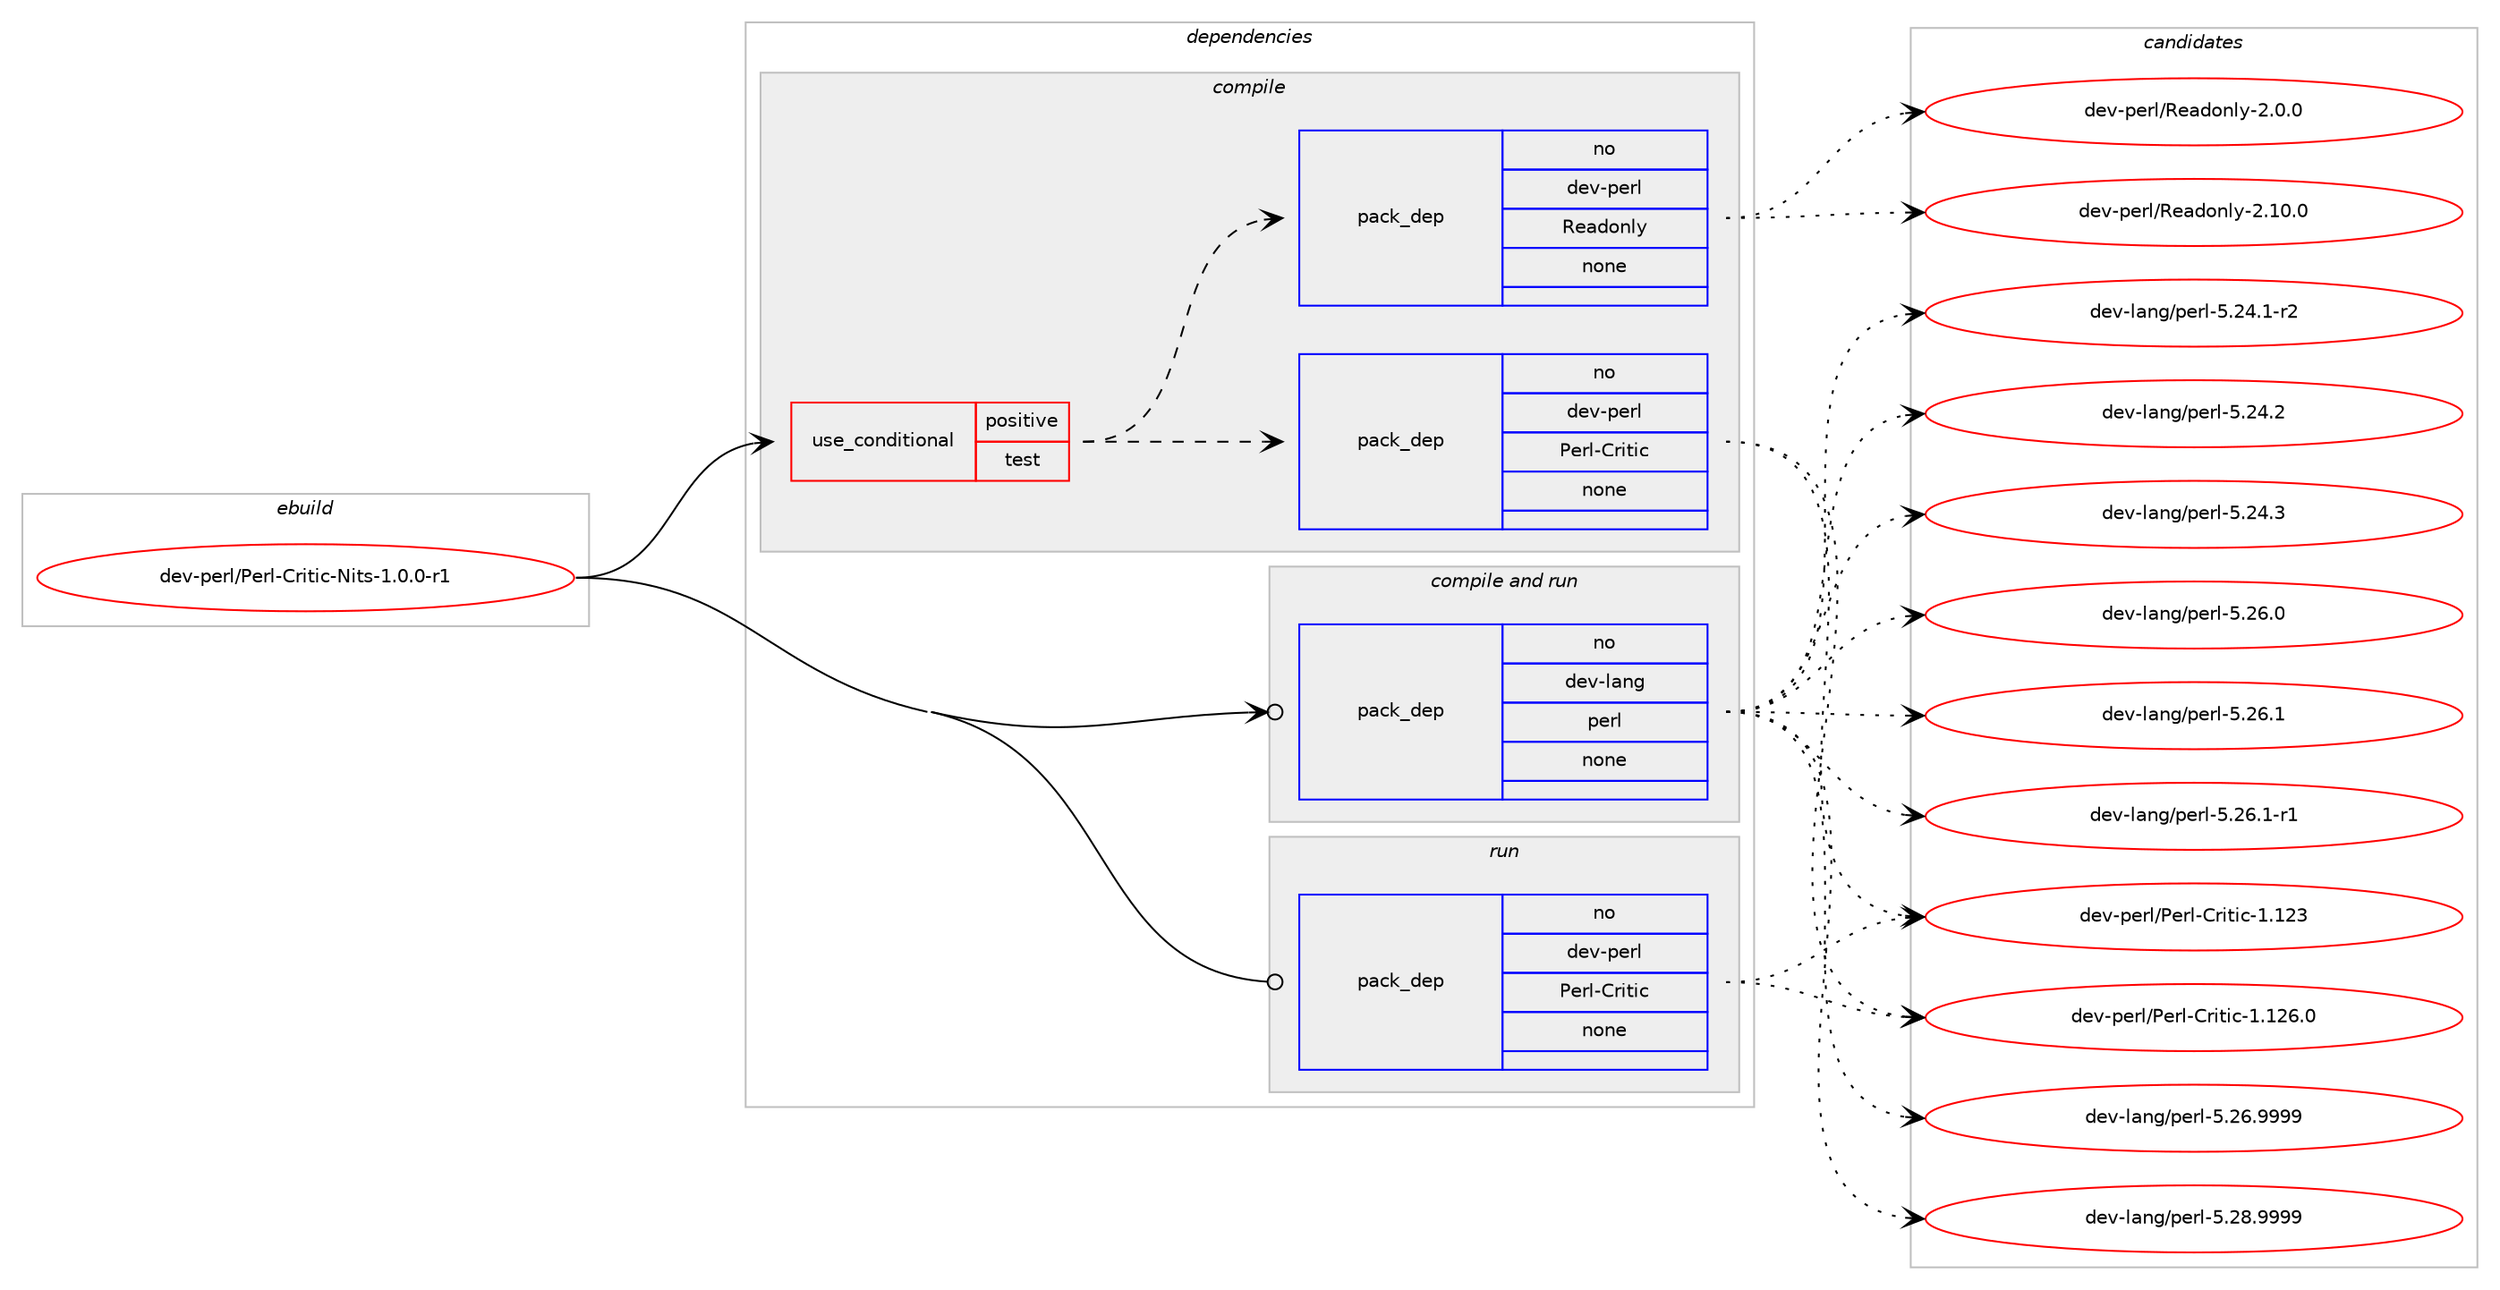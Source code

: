 digraph prolog {

# *************
# Graph options
# *************

newrank=true;
concentrate=true;
compound=true;
graph [rankdir=LR,fontname=Helvetica,fontsize=10,ranksep=1.5];#, ranksep=2.5, nodesep=0.2];
edge  [arrowhead=vee];
node  [fontname=Helvetica,fontsize=10];

# **********
# The ebuild
# **********

subgraph cluster_leftcol {
color=gray;
rank=same;
label=<<i>ebuild</i>>;
id [label="dev-perl/Perl-Critic-Nits-1.0.0-r1", color=red, width=4, href="../dev-perl/Perl-Critic-Nits-1.0.0-r1.svg"];
}

# ****************
# The dependencies
# ****************

subgraph cluster_midcol {
color=gray;
label=<<i>dependencies</i>>;
subgraph cluster_compile {
fillcolor="#eeeeee";
style=filled;
label=<<i>compile</i>>;
subgraph cond27891 {
dependency137499 [label=<<TABLE BORDER="0" CELLBORDER="1" CELLSPACING="0" CELLPADDING="4"><TR><TD ROWSPAN="3" CELLPADDING="10">use_conditional</TD></TR><TR><TD>positive</TD></TR><TR><TD>test</TD></TR></TABLE>>, shape=none, color=red];
subgraph pack105915 {
dependency137500 [label=<<TABLE BORDER="0" CELLBORDER="1" CELLSPACING="0" CELLPADDING="4" WIDTH="220"><TR><TD ROWSPAN="6" CELLPADDING="30">pack_dep</TD></TR><TR><TD WIDTH="110">no</TD></TR><TR><TD>dev-perl</TD></TR><TR><TD>Perl-Critic</TD></TR><TR><TD>none</TD></TR><TR><TD></TD></TR></TABLE>>, shape=none, color=blue];
}
dependency137499:e -> dependency137500:w [weight=20,style="dashed",arrowhead="vee"];
subgraph pack105916 {
dependency137501 [label=<<TABLE BORDER="0" CELLBORDER="1" CELLSPACING="0" CELLPADDING="4" WIDTH="220"><TR><TD ROWSPAN="6" CELLPADDING="30">pack_dep</TD></TR><TR><TD WIDTH="110">no</TD></TR><TR><TD>dev-perl</TD></TR><TR><TD>Readonly</TD></TR><TR><TD>none</TD></TR><TR><TD></TD></TR></TABLE>>, shape=none, color=blue];
}
dependency137499:e -> dependency137501:w [weight=20,style="dashed",arrowhead="vee"];
}
id:e -> dependency137499:w [weight=20,style="solid",arrowhead="vee"];
}
subgraph cluster_compileandrun {
fillcolor="#eeeeee";
style=filled;
label=<<i>compile and run</i>>;
subgraph pack105917 {
dependency137502 [label=<<TABLE BORDER="0" CELLBORDER="1" CELLSPACING="0" CELLPADDING="4" WIDTH="220"><TR><TD ROWSPAN="6" CELLPADDING="30">pack_dep</TD></TR><TR><TD WIDTH="110">no</TD></TR><TR><TD>dev-lang</TD></TR><TR><TD>perl</TD></TR><TR><TD>none</TD></TR><TR><TD></TD></TR></TABLE>>, shape=none, color=blue];
}
id:e -> dependency137502:w [weight=20,style="solid",arrowhead="odotvee"];
}
subgraph cluster_run {
fillcolor="#eeeeee";
style=filled;
label=<<i>run</i>>;
subgraph pack105918 {
dependency137503 [label=<<TABLE BORDER="0" CELLBORDER="1" CELLSPACING="0" CELLPADDING="4" WIDTH="220"><TR><TD ROWSPAN="6" CELLPADDING="30">pack_dep</TD></TR><TR><TD WIDTH="110">no</TD></TR><TR><TD>dev-perl</TD></TR><TR><TD>Perl-Critic</TD></TR><TR><TD>none</TD></TR><TR><TD></TD></TR></TABLE>>, shape=none, color=blue];
}
id:e -> dependency137503:w [weight=20,style="solid",arrowhead="odot"];
}
}

# **************
# The candidates
# **************

subgraph cluster_choices {
rank=same;
color=gray;
label=<<i>candidates</i>>;

subgraph choice105915 {
color=black;
nodesep=1;
choice100101118451121011141084780101114108456711410511610599454946495051 [label="dev-perl/Perl-Critic-1.123", color=red, width=4,href="../dev-perl/Perl-Critic-1.123.svg"];
choice1001011184511210111410847801011141084567114105116105994549464950544648 [label="dev-perl/Perl-Critic-1.126.0", color=red, width=4,href="../dev-perl/Perl-Critic-1.126.0.svg"];
dependency137500:e -> choice100101118451121011141084780101114108456711410511610599454946495051:w [style=dotted,weight="100"];
dependency137500:e -> choice1001011184511210111410847801011141084567114105116105994549464950544648:w [style=dotted,weight="100"];
}
subgraph choice105916 {
color=black;
nodesep=1;
choice10010111845112101114108478210197100111110108121455046484648 [label="dev-perl/Readonly-2.0.0", color=red, width=4,href="../dev-perl/Readonly-2.0.0.svg"];
choice1001011184511210111410847821019710011111010812145504649484648 [label="dev-perl/Readonly-2.10.0", color=red, width=4,href="../dev-perl/Readonly-2.10.0.svg"];
dependency137501:e -> choice10010111845112101114108478210197100111110108121455046484648:w [style=dotted,weight="100"];
dependency137501:e -> choice1001011184511210111410847821019710011111010812145504649484648:w [style=dotted,weight="100"];
}
subgraph choice105917 {
color=black;
nodesep=1;
choice100101118451089711010347112101114108455346505246494511450 [label="dev-lang/perl-5.24.1-r2", color=red, width=4,href="../dev-lang/perl-5.24.1-r2.svg"];
choice10010111845108971101034711210111410845534650524650 [label="dev-lang/perl-5.24.2", color=red, width=4,href="../dev-lang/perl-5.24.2.svg"];
choice10010111845108971101034711210111410845534650524651 [label="dev-lang/perl-5.24.3", color=red, width=4,href="../dev-lang/perl-5.24.3.svg"];
choice10010111845108971101034711210111410845534650544648 [label="dev-lang/perl-5.26.0", color=red, width=4,href="../dev-lang/perl-5.26.0.svg"];
choice10010111845108971101034711210111410845534650544649 [label="dev-lang/perl-5.26.1", color=red, width=4,href="../dev-lang/perl-5.26.1.svg"];
choice100101118451089711010347112101114108455346505446494511449 [label="dev-lang/perl-5.26.1-r1", color=red, width=4,href="../dev-lang/perl-5.26.1-r1.svg"];
choice10010111845108971101034711210111410845534650544657575757 [label="dev-lang/perl-5.26.9999", color=red, width=4,href="../dev-lang/perl-5.26.9999.svg"];
choice10010111845108971101034711210111410845534650564657575757 [label="dev-lang/perl-5.28.9999", color=red, width=4,href="../dev-lang/perl-5.28.9999.svg"];
dependency137502:e -> choice100101118451089711010347112101114108455346505246494511450:w [style=dotted,weight="100"];
dependency137502:e -> choice10010111845108971101034711210111410845534650524650:w [style=dotted,weight="100"];
dependency137502:e -> choice10010111845108971101034711210111410845534650524651:w [style=dotted,weight="100"];
dependency137502:e -> choice10010111845108971101034711210111410845534650544648:w [style=dotted,weight="100"];
dependency137502:e -> choice10010111845108971101034711210111410845534650544649:w [style=dotted,weight="100"];
dependency137502:e -> choice100101118451089711010347112101114108455346505446494511449:w [style=dotted,weight="100"];
dependency137502:e -> choice10010111845108971101034711210111410845534650544657575757:w [style=dotted,weight="100"];
dependency137502:e -> choice10010111845108971101034711210111410845534650564657575757:w [style=dotted,weight="100"];
}
subgraph choice105918 {
color=black;
nodesep=1;
choice100101118451121011141084780101114108456711410511610599454946495051 [label="dev-perl/Perl-Critic-1.123", color=red, width=4,href="../dev-perl/Perl-Critic-1.123.svg"];
choice1001011184511210111410847801011141084567114105116105994549464950544648 [label="dev-perl/Perl-Critic-1.126.0", color=red, width=4,href="../dev-perl/Perl-Critic-1.126.0.svg"];
dependency137503:e -> choice100101118451121011141084780101114108456711410511610599454946495051:w [style=dotted,weight="100"];
dependency137503:e -> choice1001011184511210111410847801011141084567114105116105994549464950544648:w [style=dotted,weight="100"];
}
}

}
